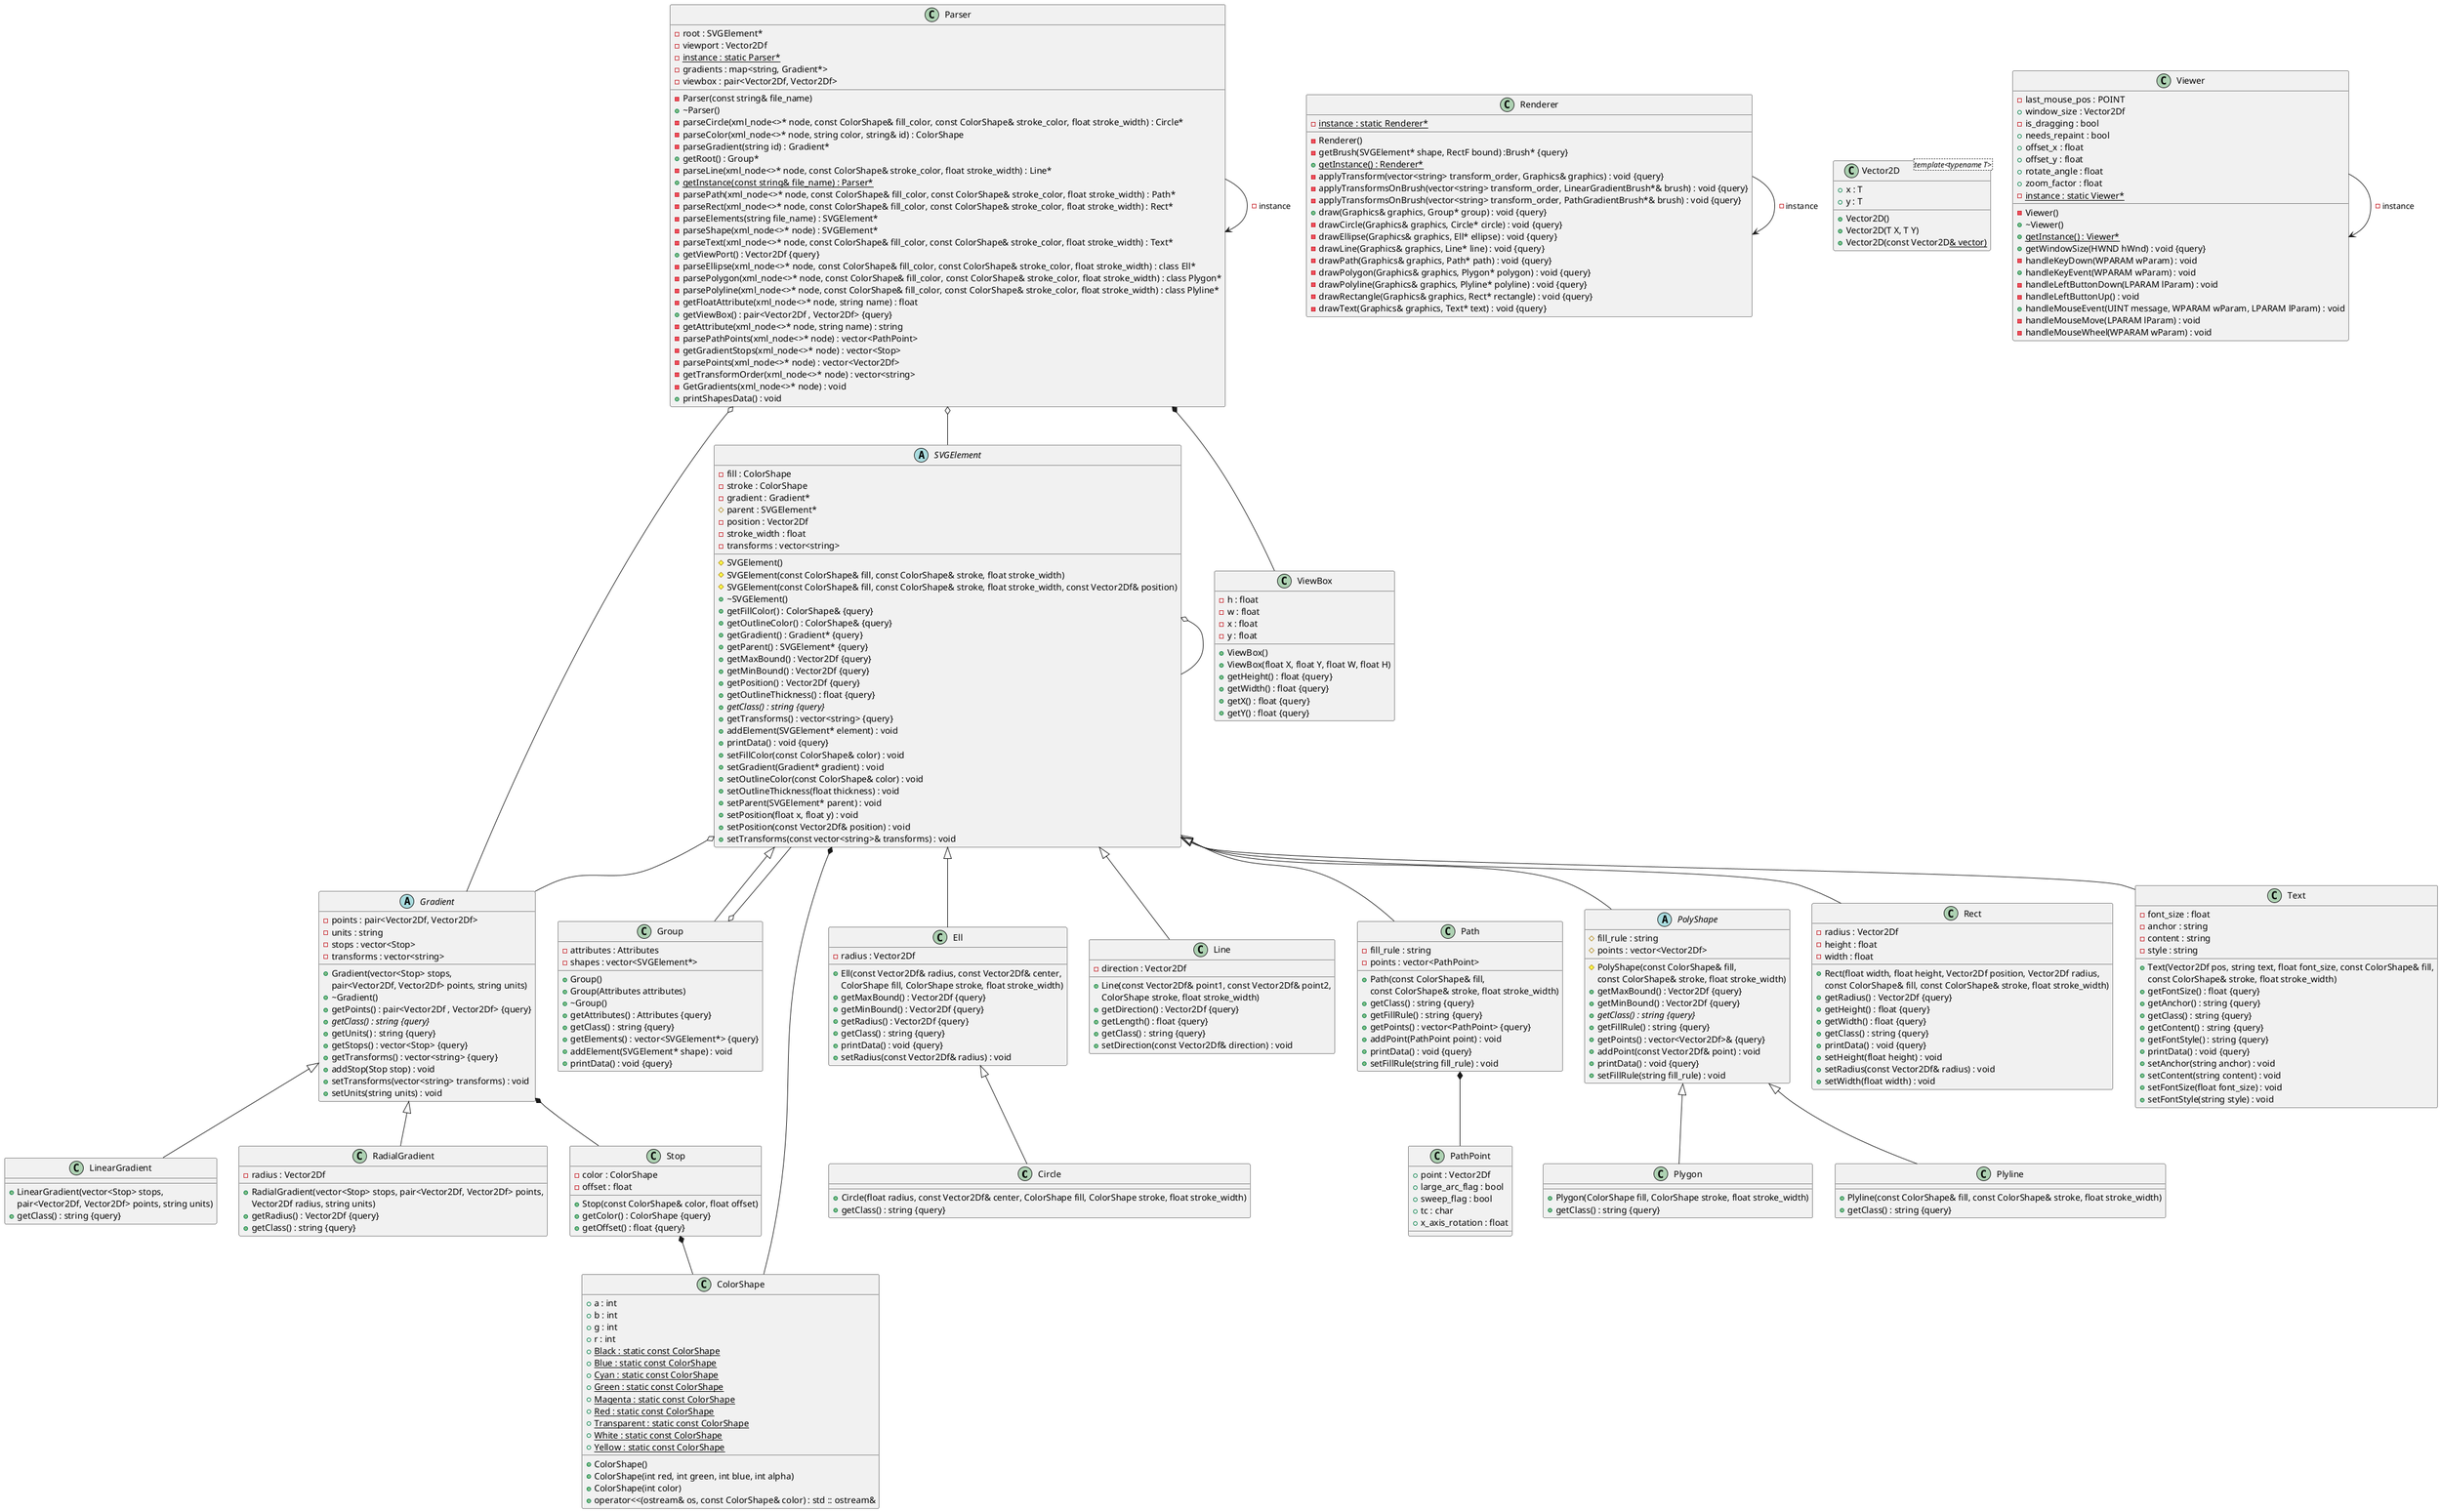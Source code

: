 @startuml





/' Objects '/


class Circle {
	+Circle(float radius, const Vector2Df& center, ColorShape fill, ColorShape stroke, float stroke_width)
	+getClass() : string {query}
}


class ColorShape {
	+ColorShape()
	+ColorShape(int red, int green, int blue, int alpha)
	+ColorShape(int color)
	+a : int
	+b : int
	+g : int
	+r : int
	+{static} Black : static const ColorShape
	+{static} Blue : static const ColorShape
	+{static} Cyan : static const ColorShape
	+{static} Green : static const ColorShape
	+{static} Magenta : static const ColorShape
	+{static} Red : static const ColorShape
	+{static} Transparent : static const ColorShape
	+{static} White : static const ColorShape
	+{static} Yellow : static const ColorShape
	+operator<<(ostream& os, const ColorShape& color) : std :: ostream&
}


class Ell {
	+Ell(const Vector2Df& radius, const Vector2Df& center, 
	ColorShape fill, ColorShape stroke, float stroke_width)
	+getMaxBound() : Vector2Df {query}
	+getMinBound() : Vector2Df {query}
	+getRadius() : Vector2Df {query}
	-radius : Vector2Df
	+getClass() : string {query}
	+printData() : void {query}
	+setRadius(const Vector2Df& radius) : void
}


abstract class Gradient {
	+Gradient(vector<Stop> stops, 
	pair<Vector2Df, Vector2Df> points, string units)
	+~Gradient()
	+getPoints() : pair<Vector2Df , Vector2Df> {query}
	-points : pair<Vector2Df, Vector2Df>
	+{abstract} getClass() : string {query}
	+getUnits() : string {query}
	-units : string
	+getStops() : vector<Stop> {query}
	-stops : vector<Stop>
	+getTransforms() : vector<string> {query}
	-transforms : vector<string>
	+addStop(Stop stop) : void
	+setTransforms(vector<string> transforms) : void
	+setUnits(string units) : void
}


class Group {
	+Group()
	+Group(Attributes attributes)
	+~Group()
	-attributes : Attributes
	+getAttributes() : Attributes {query}
	+getClass() : string {query}
	+getElements() : vector<SVGElement*> {query}
	-shapes : vector<SVGElement*>
	+addElement(SVGElement* shape) : void
	+printData() : void {query}
}


class Line {
	+Line(const Vector2Df& point1, const Vector2Df& point2, 
	ColorShape stroke, float stroke_width)
	-direction : Vector2Df
	+getDirection() : Vector2Df {query}
	+getLength() : float {query}
	+getClass() : string {query}
	+setDirection(const Vector2Df& direction) : void
}


class LinearGradient {
	+LinearGradient(vector<Stop> stops, 
	pair<Vector2Df, Vector2Df> points, string units)
	+getClass() : string {query}
}


class Parser {
	-Parser(const string& file_name)
	+~Parser()
	-parseCircle(xml_node<>* node, const ColorShape& fill_color, const ColorShape& stroke_color, float stroke_width) : Circle*
	-parseColor(xml_node<>* node, string color, string& id) : ColorShape
	-parseGradient(string id) : Gradient*
	+getRoot() : Group*
	-parseLine(xml_node<>* node, const ColorShape& stroke_color, float stroke_width) : Line*
	+{static} getInstance(const string& file_name) : Parser*
	-parsePath(xml_node<>* node, const ColorShape& fill_color, const ColorShape& stroke_color, float stroke_width) : Path*
	-parseRect(xml_node<>* node, const ColorShape& fill_color, const ColorShape& stroke_color, float stroke_width) : Rect*
	-parseElements(string file_name) : SVGElement*
	-parseShape(xml_node<>* node) : SVGElement*
	-root : SVGElement*
	-parseText(xml_node<>* node, const ColorShape& fill_color, const ColorShape& stroke_color, float stroke_width) : Text*
	+getViewPort() : Vector2Df {query}
	-viewport : Vector2Df
	-parseEllipse(xml_node<>* node, const ColorShape& fill_color, const ColorShape& stroke_color, float stroke_width) : class Ell*
	-parsePolygon(xml_node<>* node, const ColorShape& fill_color, const ColorShape& stroke_color, float stroke_width) : class Plygon*
	-parsePolyline(xml_node<>* node, const ColorShape& fill_color, const ColorShape& stroke_color, float stroke_width) : class Plyline*
	-getFloatAttribute(xml_node<>* node, string name) : float
	-{static} instance : static Parser*
	-gradients : map<string, Gradient*>
	+getViewBox() : pair<Vector2Df , Vector2Df> {query}
	-viewbox : pair<Vector2Df, Vector2Df>
	-getAttribute(xml_node<>* node, string name) : string
	-parsePathPoints(xml_node<>* node) : vector<PathPoint>
	-getGradientStops(xml_node<>* node) : vector<Stop>
	-parsePoints(xml_node<>* node) : vector<Vector2Df>
	-getTransformOrder(xml_node<>* node) : vector<string>
	-GetGradients(xml_node<>* node) : void
	+printShapesData() : void
}


class Path {
	+Path(const ColorShape& fill, 
	const ColorShape& stroke, float stroke_width)
	-fill_rule : string
	+getClass() : string {query}
	+getFillRule() : string {query}
	+getPoints() : vector<PathPoint> {query}
	-points : vector<PathPoint>
	+addPoint(PathPoint point) : void
	+printData() : void {query}
	+setFillRule(string fill_rule) : void
}


class Plygon {
	+Plygon(ColorShape fill, ColorShape stroke, float stroke_width)
	+getClass() : string {query}
}


class Plyline {
	+Plyline(const ColorShape& fill, const ColorShape& stroke, float stroke_width)
	+getClass() : string {query}
}


abstract class PolyShape {
	#PolyShape(const ColorShape& fill, 
	const ColorShape& stroke, float stroke_width)
	+getMaxBound() : Vector2Df {query}
	+getMinBound() : Vector2Df {query}
	#fill_rule : string
	+{abstract} getClass() : string {query}
	+getFillRule() : string {query}
	#points : vector<Vector2Df>
	+getPoints() : vector<Vector2Df>& {query}
	+addPoint(const Vector2Df& point) : void
	+printData() : void {query}
	+setFillRule(string fill_rule) : void
}


class RadialGradient {
	+RadialGradient(vector<Stop> stops, pair<Vector2Df, Vector2Df> points, 
	Vector2Df radius, string units)
	+getRadius() : Vector2Df {query}
	-radius : Vector2Df
	+getClass() : string {query}
}


class Rect {
	+Rect(float width, float height, Vector2Df position, Vector2Df radius, 
	const ColorShape& fill, const ColorShape& stroke, float stroke_width)
	+getRadius() : Vector2Df {query}
	-radius : Vector2Df
	+getHeight() : float {query}
	+getWidth() : float {query}
	-height : float
	-width : float
	+getClass() : string {query}
	+printData() : void {query}
	+setHeight(float height) : void
	+setRadius(const Vector2Df& radius) : void
	+setWidth(float width) : void
}


class Renderer {
	-Renderer()
	-getBrush(SVGElement* shape, RectF bound) :Brush* {query}
	+{static} getInstance() : Renderer*
	-{static} instance : static Renderer*
	-applyTransform(vector<string> transform_order, Graphics& graphics) : void {query}
	-applyTransformsOnBrush(vector<string> transform_order, LinearGradientBrush*& brush) : void {query}
	-applyTransformsOnBrush(vector<string> transform_order, PathGradientBrush*& brush) : void {query}
	+draw(Graphics& graphics, Group* group) : void {query}
	-drawCircle(Graphics& graphics, Circle* circle) : void {query}
	-drawEllipse(Graphics& graphics, Ell* ellipse) : void {query}
	-drawLine(Graphics& graphics, Line* line) : void {query}
	-drawPath(Graphics& graphics, Path* path) : void {query}
	-drawPolygon(Graphics& graphics, Plygon* polygon) : void {query}
	-drawPolyline(Graphics& graphics, Plyline* polyline) : void {query}
	-drawRectangle(Graphics& graphics, Rect* rectangle) : void {query}
	-drawText(Graphics& graphics, Text* text) : void {query}
}


abstract class SVGElement {
	#SVGElement()
	#SVGElement(const ColorShape& fill, const ColorShape& stroke, float stroke_width)
	#SVGElement(const ColorShape& fill, const ColorShape& stroke, float stroke_width, const Vector2Df& position)
	+~SVGElement()
	-fill : ColorShape
	-stroke : ColorShape
	+getFillColor() : ColorShape& {query}
	+getOutlineColor() : ColorShape& {query}
	+getGradient() : Gradient* {query}
	-gradient : Gradient*
	+getParent() : SVGElement* {query}
	#parent : SVGElement*
	+getMaxBound() : Vector2Df {query}
	+getMinBound() : Vector2Df {query}
	+getPosition() : Vector2Df {query}
	-position : Vector2Df
	+getOutlineThickness() : float {query}
	-stroke_width : float
	+{abstract} getClass() : string {query}
	+getTransforms() : vector<string> {query}
	-transforms : vector<string>
	+addElement(SVGElement* element) : void
	+printData() : void {query}
	+setFillColor(const ColorShape& color) : void
	+setGradient(Gradient* gradient) : void
	+setOutlineColor(const ColorShape& color) : void
	+setOutlineThickness(float thickness) : void
	+setParent(SVGElement* parent) : void
	+setPosition(float x, float y) : void
	+setPosition(const Vector2Df& position) : void
	+setTransforms(const vector<string>& transforms) : void
}


class Stop {
	+Stop(const ColorShape& color, float offset)
	-color : ColorShape
	+getColor() : ColorShape {query}
	+getOffset() : float {query}
	-offset : float
}


class Text {
	+Text(Vector2Df pos, string text, float font_size, const ColorShape& fill, 
	const ColorShape& stroke, float stroke_width)
	-font_size : float
	+getFontSize() : float {query}
	-anchor : string
	-content : string
	+getAnchor() : string {query}
	+getClass() : string {query}
	+getContent() : string {query}
	+getFontStyle() : string {query}
	-style : string
	+printData() : void {query}
	+setAnchor(string anchor) : void
	+setContent(string content) : void
	+setFontSize(float font_size) : void
	+setFontStyle(string style) : void
}


class Vector2D <template<typename T>> {
	+Vector2D()
	+Vector2D(T X, T Y)
	+Vector2D(const Vector2D<U>& vector)
	+x : T
	+y : T
}


class ViewBox {
	+ViewBox()
	+ViewBox(float X, float Y, float W, float H)
	+getHeight() : float {query}
	+getWidth() : float {query}
	+getX() : float {query}
	+getY() : float {query}
	-h : float
	-w : float
	-x : float
	-y : float
}


class Viewer {
	-Viewer()
	+~Viewer()
	-last_mouse_pos : POINT
	+window_size : Vector2Df
	+{static} getInstance() : Viewer*
	-is_dragging : bool
	+needs_repaint : bool
	+offset_x : float
	+offset_y : float
	+rotate_angle : float
	+zoom_factor : float
	-{static} instance : static Viewer*
	+getWindowSize(HWND hWnd) : void {query}
	-handleKeyDown(WPARAM wParam) : void
	+handleKeyEvent(WPARAM wParam) : void
	-handleLeftButtonDown(LPARAM lParam) : void
	-handleLeftButtonUp() : void
	+handleMouseEvent(UINT message, WPARAM wParam, LPARAM lParam) : void
	-handleMouseMove(LPARAM lParam) : void
	-handleMouseWheel(WPARAM wParam) : void
}


class PathPoint {
	+point : Vector2Df
	+large_arc_flag : bool
	+sweep_flag : bool
	+tc : char
	+x_axis_rotation : float
}



/' Inheritance relationships '/

.Ell <|-- .Circle


.Gradient <|-- .LinearGradient


.Gradient <|-- .RadialGradient


.PolyShape <|-- .Plygon


.PolyShape <|-- .Plyline


.SVGElement <|-- .Ell


.SVGElement <|-- .Group


.SVGElement <|-- .Line


.SVGElement <|-- .Path


.SVGElement <|-- .PolyShape


.SVGElement <|-- .Rect


.SVGElement <|-- .Text





/' Aggregation relationships '/

.Gradient *-- .Stop


.Group o-- .SVGElement


.Parser o-- .Gradient


.Parser --> .Parser : -instance


.Parser o-- .SVGElement


.Parser *-- .ViewBox


.Path *-- .PathPoint

.Renderer --> .Renderer : -instance

.SVGElement *-- .ColorShape


.SVGElement o-- .Gradient


.SVGElement o-- .SVGElement


.Stop *-- .ColorShape


.Viewer --> .Viewer : -instance






/' Nested objects '/



@enduml
